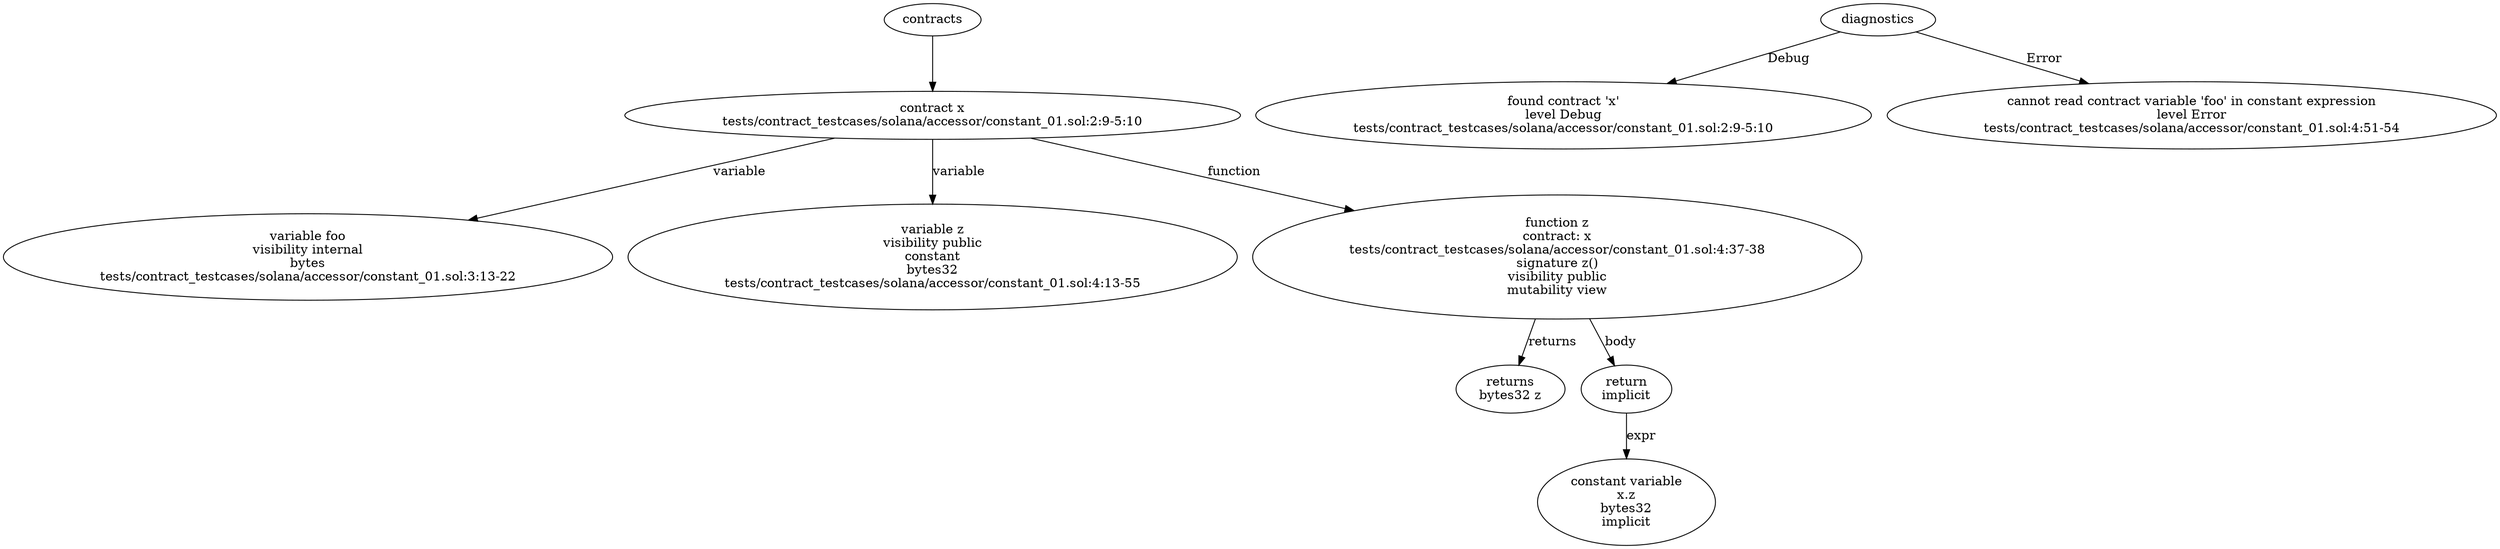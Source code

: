 strict digraph "tests/contract_testcases/solana/accessor/constant_01.sol" {
	contract [label="contract x\ntests/contract_testcases/solana/accessor/constant_01.sol:2:9-5:10"]
	var [label="variable foo\nvisibility internal\nbytes\ntests/contract_testcases/solana/accessor/constant_01.sol:3:13-22"]
	var_3 [label="variable z\nvisibility public\nconstant\nbytes32\ntests/contract_testcases/solana/accessor/constant_01.sol:4:13-55"]
	z [label="function z\ncontract: x\ntests/contract_testcases/solana/accessor/constant_01.sol:4:37-38\nsignature z()\nvisibility public\nmutability view"]
	returns [label="returns\nbytes32 z"]
	return [label="return\nimplicit"]
	constant [label="constant variable\nx.z\nbytes32\nimplicit"]
	diagnostic [label="found contract 'x'\nlevel Debug\ntests/contract_testcases/solana/accessor/constant_01.sol:2:9-5:10"]
	diagnostic_10 [label="cannot read contract variable 'foo' in constant expression\nlevel Error\ntests/contract_testcases/solana/accessor/constant_01.sol:4:51-54"]
	contracts -> contract
	contract -> var [label="variable"]
	contract -> var_3 [label="variable"]
	contract -> z [label="function"]
	z -> returns [label="returns"]
	z -> return [label="body"]
	return -> constant [label="expr"]
	diagnostics -> diagnostic [label="Debug"]
	diagnostics -> diagnostic_10 [label="Error"]
}
